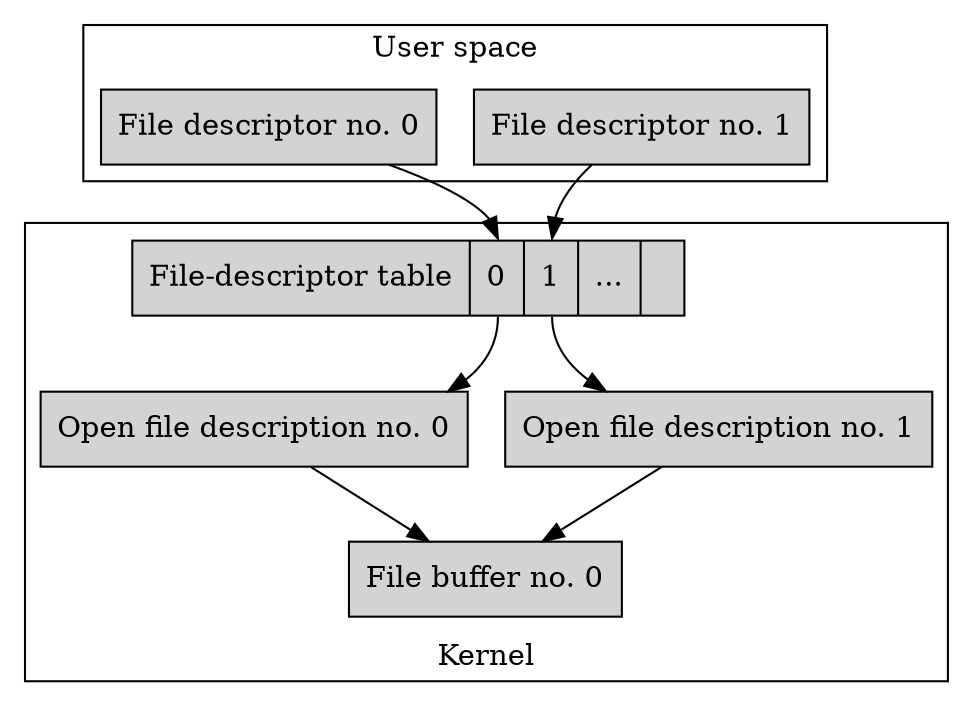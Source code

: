 
strict digraph {

    fd0 [label="File descriptor no. 0" shape=box style=filled]
    fd1 [label="File descriptor no. 1" shape=box style=filled]

    fdtab [label="File-descriptor table | <fd0> 0 | <fd1> 1 | ... |" shape=record style=filled]

    ofd0 [label="Open file description no. 0" shape=box style=filled]
    ofd1 [label="Open file description no. 1" shape=box style=filled]

    fbuf0 [label="File buffer no. 0" shape=box style=filled]

    subgraph cluster_userspace {
        label="User space"

        fd0
        fd1
    }


    subgraph cluster_kernel {
        label="Kernel"
        labelloc=b

        fdtab
        ofd0
        ofd1
        fbuf0
    }

    fd0 -> fdtab:fd0
    fd1 -> fdtab:fd1
    fdtab:fd0 -> ofd0
    fdtab:fd1 -> ofd1
    ofd0 -> fbuf0
    ofd1 -> fbuf0
}
